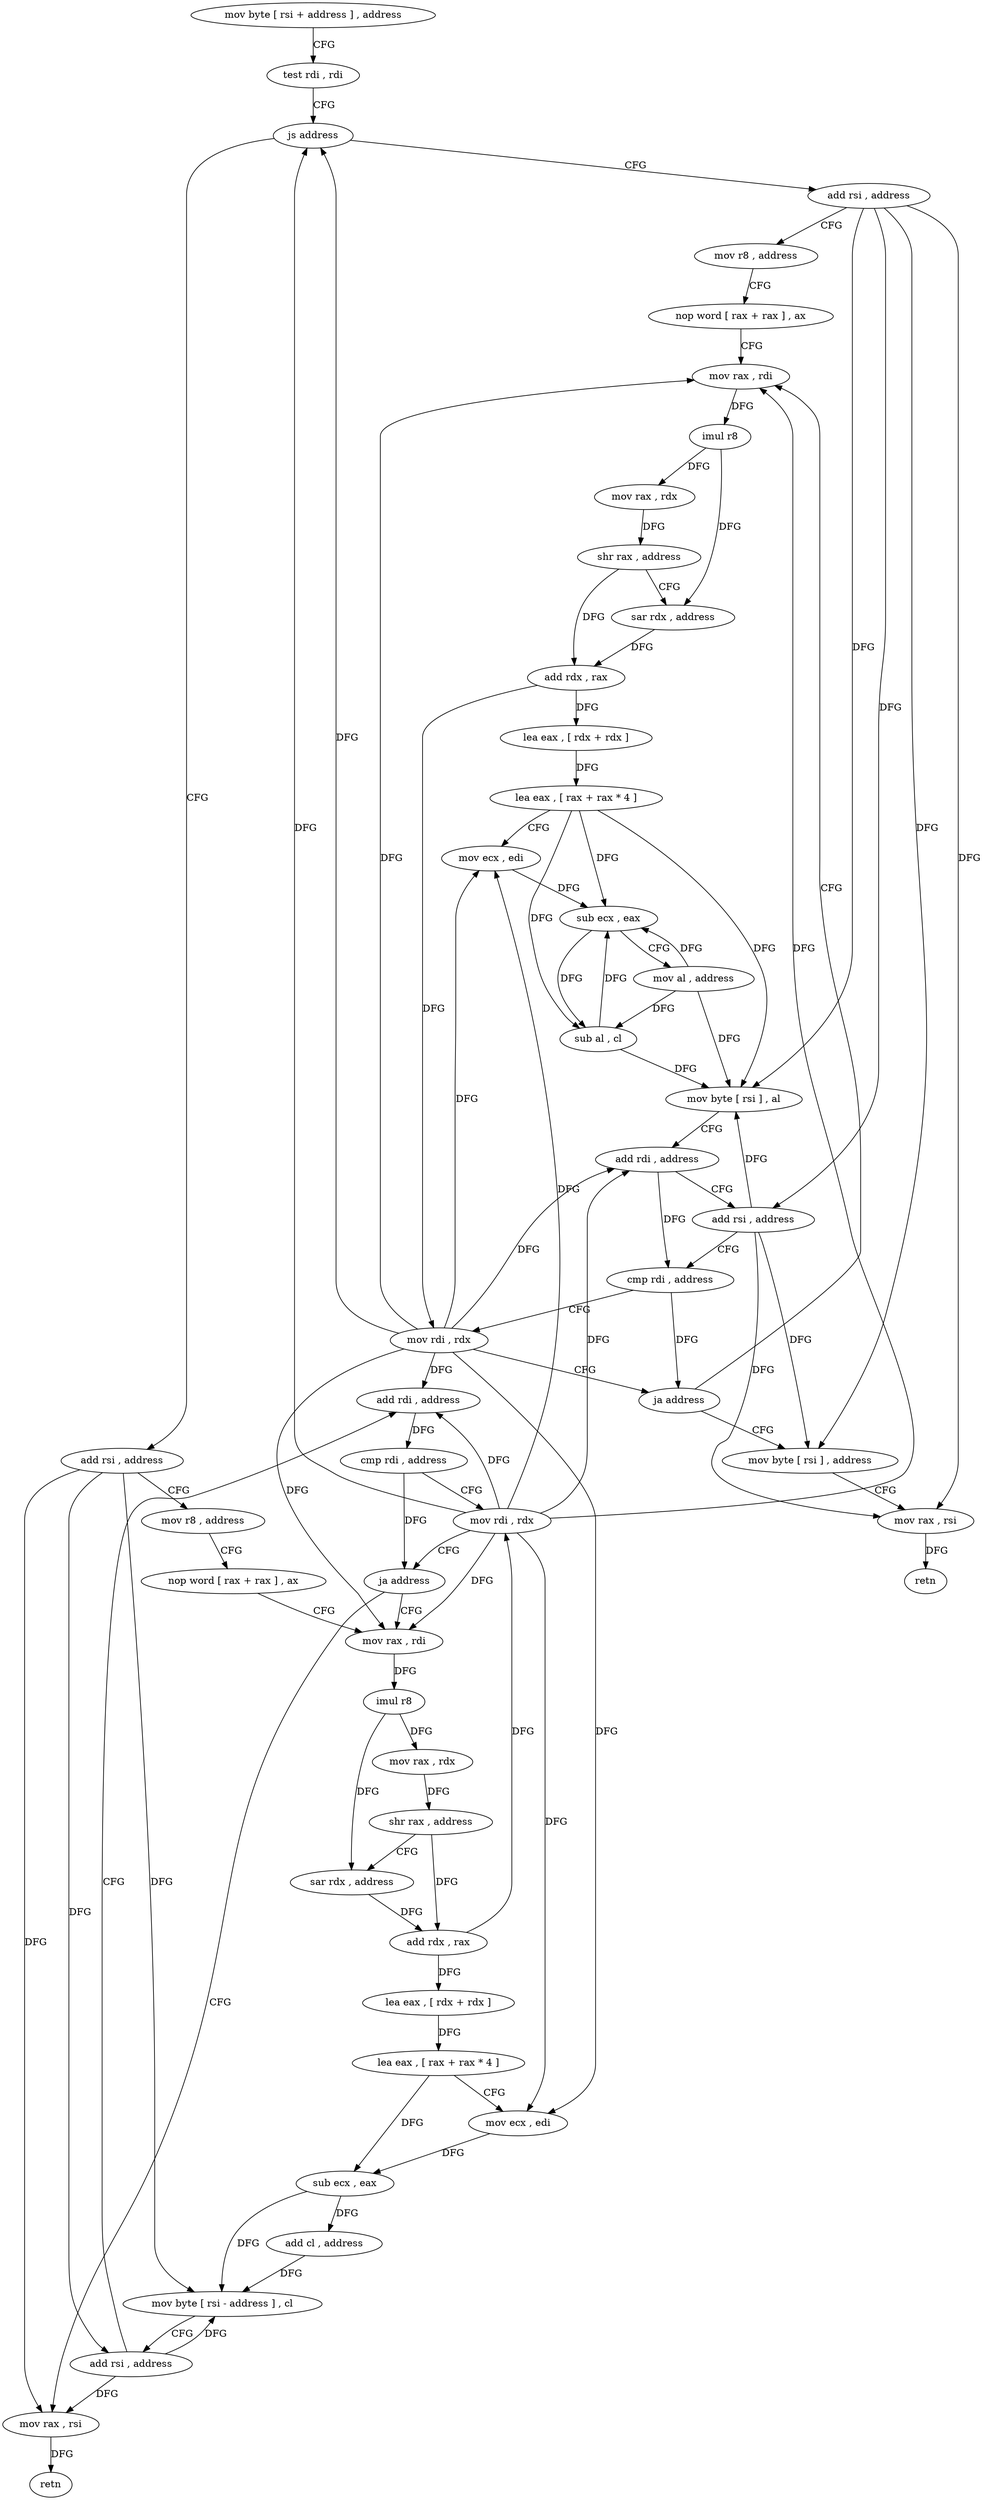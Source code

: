 digraph "func" {
"4251008" [label = "mov byte [ rsi + address ] , address" ]
"4251012" [label = "test rdi , rdi" ]
"4251015" [label = "js address" ]
"4251097" [label = "add rsi , address" ]
"4251017" [label = "add rsi , address" ]
"4251101" [label = "mov r8 , address" ]
"4251111" [label = "nop word [ rax + rax ] , ax" ]
"4251120" [label = "mov rax , rdi" ]
"4251021" [label = "mov r8 , address" ]
"4251031" [label = "nop word [ rax + rax ] , ax" ]
"4251040" [label = "mov rax , rdi" ]
"4251123" [label = "imul r8" ]
"4251126" [label = "mov rax , rdx" ]
"4251129" [label = "shr rax , address" ]
"4251133" [label = "sar rdx , address" ]
"4251137" [label = "add rdx , rax" ]
"4251140" [label = "lea eax , [ rdx + rdx ]" ]
"4251143" [label = "lea eax , [ rax + rax * 4 ]" ]
"4251146" [label = "mov ecx , edi" ]
"4251148" [label = "sub ecx , eax" ]
"4251150" [label = "mov al , address" ]
"4251152" [label = "sub al , cl" ]
"4251154" [label = "mov byte [ rsi ] , al" ]
"4251156" [label = "add rdi , address" ]
"4251160" [label = "add rsi , address" ]
"4251164" [label = "cmp rdi , address" ]
"4251168" [label = "mov rdi , rdx" ]
"4251171" [label = "ja address" ]
"4251173" [label = "mov byte [ rsi ] , address" ]
"4251176" [label = "mov rax , rsi" ]
"4251179" [label = "retn" ]
"4251043" [label = "imul r8" ]
"4251046" [label = "mov rax , rdx" ]
"4251049" [label = "shr rax , address" ]
"4251053" [label = "sar rdx , address" ]
"4251057" [label = "add rdx , rax" ]
"4251060" [label = "lea eax , [ rdx + rdx ]" ]
"4251063" [label = "lea eax , [ rax + rax * 4 ]" ]
"4251066" [label = "mov ecx , edi" ]
"4251068" [label = "sub ecx , eax" ]
"4251070" [label = "add cl , address" ]
"4251073" [label = "mov byte [ rsi - address ] , cl" ]
"4251076" [label = "add rsi , address" ]
"4251080" [label = "add rdi , address" ]
"4251084" [label = "cmp rdi , address" ]
"4251088" [label = "mov rdi , rdx" ]
"4251091" [label = "ja address" ]
"4251093" [label = "mov rax , rsi" ]
"4251096" [label = "retn" ]
"4251008" -> "4251012" [ label = "CFG" ]
"4251012" -> "4251015" [ label = "CFG" ]
"4251015" -> "4251097" [ label = "CFG" ]
"4251015" -> "4251017" [ label = "CFG" ]
"4251097" -> "4251101" [ label = "CFG" ]
"4251097" -> "4251154" [ label = "DFG" ]
"4251097" -> "4251160" [ label = "DFG" ]
"4251097" -> "4251173" [ label = "DFG" ]
"4251097" -> "4251176" [ label = "DFG" ]
"4251017" -> "4251021" [ label = "CFG" ]
"4251017" -> "4251073" [ label = "DFG" ]
"4251017" -> "4251076" [ label = "DFG" ]
"4251017" -> "4251093" [ label = "DFG" ]
"4251101" -> "4251111" [ label = "CFG" ]
"4251111" -> "4251120" [ label = "CFG" ]
"4251120" -> "4251123" [ label = "DFG" ]
"4251021" -> "4251031" [ label = "CFG" ]
"4251031" -> "4251040" [ label = "CFG" ]
"4251040" -> "4251043" [ label = "DFG" ]
"4251123" -> "4251126" [ label = "DFG" ]
"4251123" -> "4251133" [ label = "DFG" ]
"4251126" -> "4251129" [ label = "DFG" ]
"4251129" -> "4251133" [ label = "CFG" ]
"4251129" -> "4251137" [ label = "DFG" ]
"4251133" -> "4251137" [ label = "DFG" ]
"4251137" -> "4251140" [ label = "DFG" ]
"4251137" -> "4251168" [ label = "DFG" ]
"4251140" -> "4251143" [ label = "DFG" ]
"4251143" -> "4251146" [ label = "CFG" ]
"4251143" -> "4251148" [ label = "DFG" ]
"4251143" -> "4251152" [ label = "DFG" ]
"4251143" -> "4251154" [ label = "DFG" ]
"4251146" -> "4251148" [ label = "DFG" ]
"4251148" -> "4251150" [ label = "CFG" ]
"4251148" -> "4251152" [ label = "DFG" ]
"4251150" -> "4251152" [ label = "DFG" ]
"4251150" -> "4251148" [ label = "DFG" ]
"4251150" -> "4251154" [ label = "DFG" ]
"4251152" -> "4251154" [ label = "DFG" ]
"4251152" -> "4251148" [ label = "DFG" ]
"4251154" -> "4251156" [ label = "CFG" ]
"4251156" -> "4251160" [ label = "CFG" ]
"4251156" -> "4251164" [ label = "DFG" ]
"4251160" -> "4251164" [ label = "CFG" ]
"4251160" -> "4251154" [ label = "DFG" ]
"4251160" -> "4251173" [ label = "DFG" ]
"4251160" -> "4251176" [ label = "DFG" ]
"4251164" -> "4251168" [ label = "CFG" ]
"4251164" -> "4251171" [ label = "DFG" ]
"4251168" -> "4251171" [ label = "CFG" ]
"4251168" -> "4251015" [ label = "DFG" ]
"4251168" -> "4251120" [ label = "DFG" ]
"4251168" -> "4251146" [ label = "DFG" ]
"4251168" -> "4251156" [ label = "DFG" ]
"4251168" -> "4251040" [ label = "DFG" ]
"4251168" -> "4251066" [ label = "DFG" ]
"4251168" -> "4251080" [ label = "DFG" ]
"4251171" -> "4251120" [ label = "CFG" ]
"4251171" -> "4251173" [ label = "CFG" ]
"4251173" -> "4251176" [ label = "CFG" ]
"4251176" -> "4251179" [ label = "DFG" ]
"4251043" -> "4251046" [ label = "DFG" ]
"4251043" -> "4251053" [ label = "DFG" ]
"4251046" -> "4251049" [ label = "DFG" ]
"4251049" -> "4251053" [ label = "CFG" ]
"4251049" -> "4251057" [ label = "DFG" ]
"4251053" -> "4251057" [ label = "DFG" ]
"4251057" -> "4251060" [ label = "DFG" ]
"4251057" -> "4251088" [ label = "DFG" ]
"4251060" -> "4251063" [ label = "DFG" ]
"4251063" -> "4251066" [ label = "CFG" ]
"4251063" -> "4251068" [ label = "DFG" ]
"4251066" -> "4251068" [ label = "DFG" ]
"4251068" -> "4251070" [ label = "DFG" ]
"4251068" -> "4251073" [ label = "DFG" ]
"4251070" -> "4251073" [ label = "DFG" ]
"4251073" -> "4251076" [ label = "CFG" ]
"4251076" -> "4251080" [ label = "CFG" ]
"4251076" -> "4251073" [ label = "DFG" ]
"4251076" -> "4251093" [ label = "DFG" ]
"4251080" -> "4251084" [ label = "DFG" ]
"4251084" -> "4251088" [ label = "CFG" ]
"4251084" -> "4251091" [ label = "DFG" ]
"4251088" -> "4251091" [ label = "CFG" ]
"4251088" -> "4251015" [ label = "DFG" ]
"4251088" -> "4251120" [ label = "DFG" ]
"4251088" -> "4251146" [ label = "DFG" ]
"4251088" -> "4251156" [ label = "DFG" ]
"4251088" -> "4251040" [ label = "DFG" ]
"4251088" -> "4251066" [ label = "DFG" ]
"4251088" -> "4251080" [ label = "DFG" ]
"4251091" -> "4251040" [ label = "CFG" ]
"4251091" -> "4251093" [ label = "CFG" ]
"4251093" -> "4251096" [ label = "DFG" ]
}
